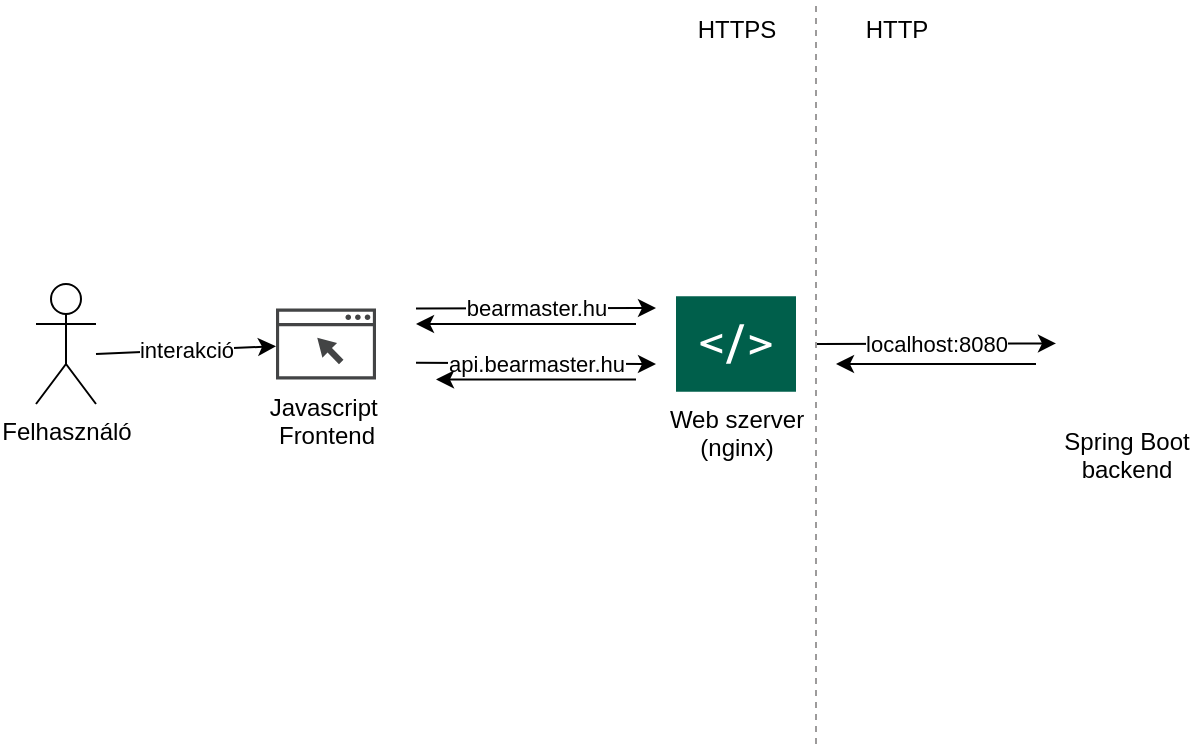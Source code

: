 <mxfile version="24.0.5" type="device">
  <diagram name="1 oldal" id="n8OrkcFLlpgCoDWKU9C3">
    <mxGraphModel dx="898" dy="388" grid="1" gridSize="10" guides="1" tooltips="1" connect="1" arrows="1" fold="1" page="1" pageScale="1" pageWidth="827" pageHeight="1169" math="0" shadow="0">
      <root>
        <mxCell id="0" />
        <mxCell id="1" parent="0" />
        <mxCell id="qBQhOJ0rrGxfD_Lk0JFZ-1" value="Felhasználó" style="shape=umlActor;verticalLabelPosition=bottom;verticalAlign=top;html=1;outlineConnect=0;" vertex="1" parent="1">
          <mxGeometry x="150" y="430" width="30" height="60" as="geometry" />
        </mxCell>
        <mxCell id="qBQhOJ0rrGxfD_Lk0JFZ-5" value="Javascript&amp;nbsp;&lt;div&gt;Frontend&lt;/div&gt;" style="sketch=0;pointerEvents=1;shadow=0;dashed=0;html=1;strokeColor=none;fillColor=#434445;aspect=fixed;labelPosition=center;verticalLabelPosition=bottom;verticalAlign=top;align=center;outlineConnect=0;shape=mxgraph.vvd.web_browser;" vertex="1" parent="1">
          <mxGeometry x="270" y="442.25" width="50" height="35.5" as="geometry" />
        </mxCell>
        <mxCell id="qBQhOJ0rrGxfD_Lk0JFZ-8" value="Web szerver&lt;div&gt;(nginx)&lt;/div&gt;" style="sketch=0;pointerEvents=1;shadow=0;dashed=0;html=1;strokeColor=none;fillColor=#005F4B;labelPosition=center;verticalLabelPosition=bottom;verticalAlign=top;align=center;outlineConnect=0;shape=mxgraph.veeam2.command_line;" vertex="1" parent="1">
          <mxGeometry x="470" y="436.13" width="60" height="47.75" as="geometry" />
        </mxCell>
        <mxCell id="qBQhOJ0rrGxfD_Lk0JFZ-9" value="Spring Boot &lt;br&gt;backend" style="shape=image;html=1;verticalAlign=top;verticalLabelPosition=bottom;labelBackgroundColor=#ffffff;imageAspect=0;aspect=fixed;image=https://cdn2.iconfinder.com/data/icons/boxicons-logos/24/bxl-spring-boot-128.png;imageBackground=none;" vertex="1" parent="1">
          <mxGeometry x="660" y="425" width="70" height="70" as="geometry" />
        </mxCell>
        <mxCell id="qBQhOJ0rrGxfD_Lk0JFZ-10" value="interakció" style="endArrow=classic;html=1;rounded=0;" edge="1" parent="1" target="qBQhOJ0rrGxfD_Lk0JFZ-5">
          <mxGeometry width="50" height="50" relative="1" as="geometry">
            <mxPoint x="180" y="465" as="sourcePoint" />
            <mxPoint x="270" y="455" as="targetPoint" />
          </mxGeometry>
        </mxCell>
        <mxCell id="qBQhOJ0rrGxfD_Lk0JFZ-11" value="bearmaster.hu" style="endArrow=classic;html=1;rounded=0;" edge="1" parent="1">
          <mxGeometry width="50" height="50" relative="1" as="geometry">
            <mxPoint x="340" y="442.25" as="sourcePoint" />
            <mxPoint x="460" y="442" as="targetPoint" />
          </mxGeometry>
        </mxCell>
        <mxCell id="qBQhOJ0rrGxfD_Lk0JFZ-12" value="" style="endArrow=classic;html=1;rounded=0;" edge="1" parent="1">
          <mxGeometry width="50" height="50" relative="1" as="geometry">
            <mxPoint x="450" y="450" as="sourcePoint" />
            <mxPoint x="340" y="450" as="targetPoint" />
          </mxGeometry>
        </mxCell>
        <mxCell id="qBQhOJ0rrGxfD_Lk0JFZ-13" value="api.bearmaster.hu" style="endArrow=classic;html=1;rounded=0;" edge="1" parent="1">
          <mxGeometry width="50" height="50" relative="1" as="geometry">
            <mxPoint x="340" y="469.43" as="sourcePoint" />
            <mxPoint x="460" y="470" as="targetPoint" />
          </mxGeometry>
        </mxCell>
        <mxCell id="qBQhOJ0rrGxfD_Lk0JFZ-15" value="" style="endArrow=classic;html=1;rounded=0;" edge="1" parent="1">
          <mxGeometry width="50" height="50" relative="1" as="geometry">
            <mxPoint x="450" y="477.75" as="sourcePoint" />
            <mxPoint x="350" y="477.75" as="targetPoint" />
          </mxGeometry>
        </mxCell>
        <mxCell id="qBQhOJ0rrGxfD_Lk0JFZ-16" value="localhost:8080" style="endArrow=classic;html=1;rounded=0;" edge="1" parent="1">
          <mxGeometry width="50" height="50" relative="1" as="geometry">
            <mxPoint x="540" y="459.96" as="sourcePoint" />
            <mxPoint x="660" y="459.71" as="targetPoint" />
          </mxGeometry>
        </mxCell>
        <mxCell id="qBQhOJ0rrGxfD_Lk0JFZ-17" value="" style="endArrow=classic;html=1;rounded=0;" edge="1" parent="1">
          <mxGeometry width="50" height="50" relative="1" as="geometry">
            <mxPoint x="650" y="470" as="sourcePoint" />
            <mxPoint x="550" y="470" as="targetPoint" />
          </mxGeometry>
        </mxCell>
        <mxCell id="qBQhOJ0rrGxfD_Lk0JFZ-18" value="" style="shape=image;html=1;verticalAlign=top;verticalLabelPosition=bottom;labelBackgroundColor=#ffffff;imageAspect=0;aspect=fixed;image=https://cdn1.iconfinder.com/data/icons/bootstrap-vol-3/16/filetype-html-128.png" vertex="1" parent="1">
          <mxGeometry x="394" y="410" width="20" height="20" as="geometry" />
        </mxCell>
        <mxCell id="qBQhOJ0rrGxfD_Lk0JFZ-19" value="" style="shape=image;html=1;verticalAlign=top;verticalLabelPosition=bottom;labelBackgroundColor=#ffffff;imageAspect=0;aspect=fixed;image=https://cdn1.iconfinder.com/data/icons/bootstrap-vol-3/16/filetype-json-128.png" vertex="1" parent="1">
          <mxGeometry x="394" y="483.88" width="20" height="20" as="geometry" />
        </mxCell>
        <mxCell id="qBQhOJ0rrGxfD_Lk0JFZ-20" value="" style="shape=image;html=1;verticalAlign=top;verticalLabelPosition=bottom;labelBackgroundColor=#ffffff;imageAspect=0;aspect=fixed;image=https://cdn1.iconfinder.com/data/icons/bootstrap-vol-3/16/filetype-json-128.png" vertex="1" parent="1">
          <mxGeometry x="590" y="475" width="20" height="20" as="geometry" />
        </mxCell>
        <mxCell id="qBQhOJ0rrGxfD_Lk0JFZ-21" value="" style="endArrow=none;dashed=1;html=1;rounded=0;strokeColor=#9d9b9b;" edge="1" parent="1">
          <mxGeometry width="50" height="50" relative="1" as="geometry">
            <mxPoint x="540" y="660" as="sourcePoint" />
            <mxPoint x="540" y="290" as="targetPoint" />
          </mxGeometry>
        </mxCell>
        <mxCell id="qBQhOJ0rrGxfD_Lk0JFZ-22" value="HTTPS" style="text;html=1;align=center;verticalAlign=middle;resizable=0;points=[];autosize=1;strokeColor=none;fillColor=none;" vertex="1" parent="1">
          <mxGeometry x="470" y="288" width="60" height="30" as="geometry" />
        </mxCell>
        <mxCell id="qBQhOJ0rrGxfD_Lk0JFZ-23" value="HTTP" style="text;html=1;align=center;verticalAlign=middle;resizable=0;points=[];autosize=1;strokeColor=none;fillColor=none;" vertex="1" parent="1">
          <mxGeometry x="555" y="288" width="50" height="30" as="geometry" />
        </mxCell>
      </root>
    </mxGraphModel>
  </diagram>
</mxfile>
